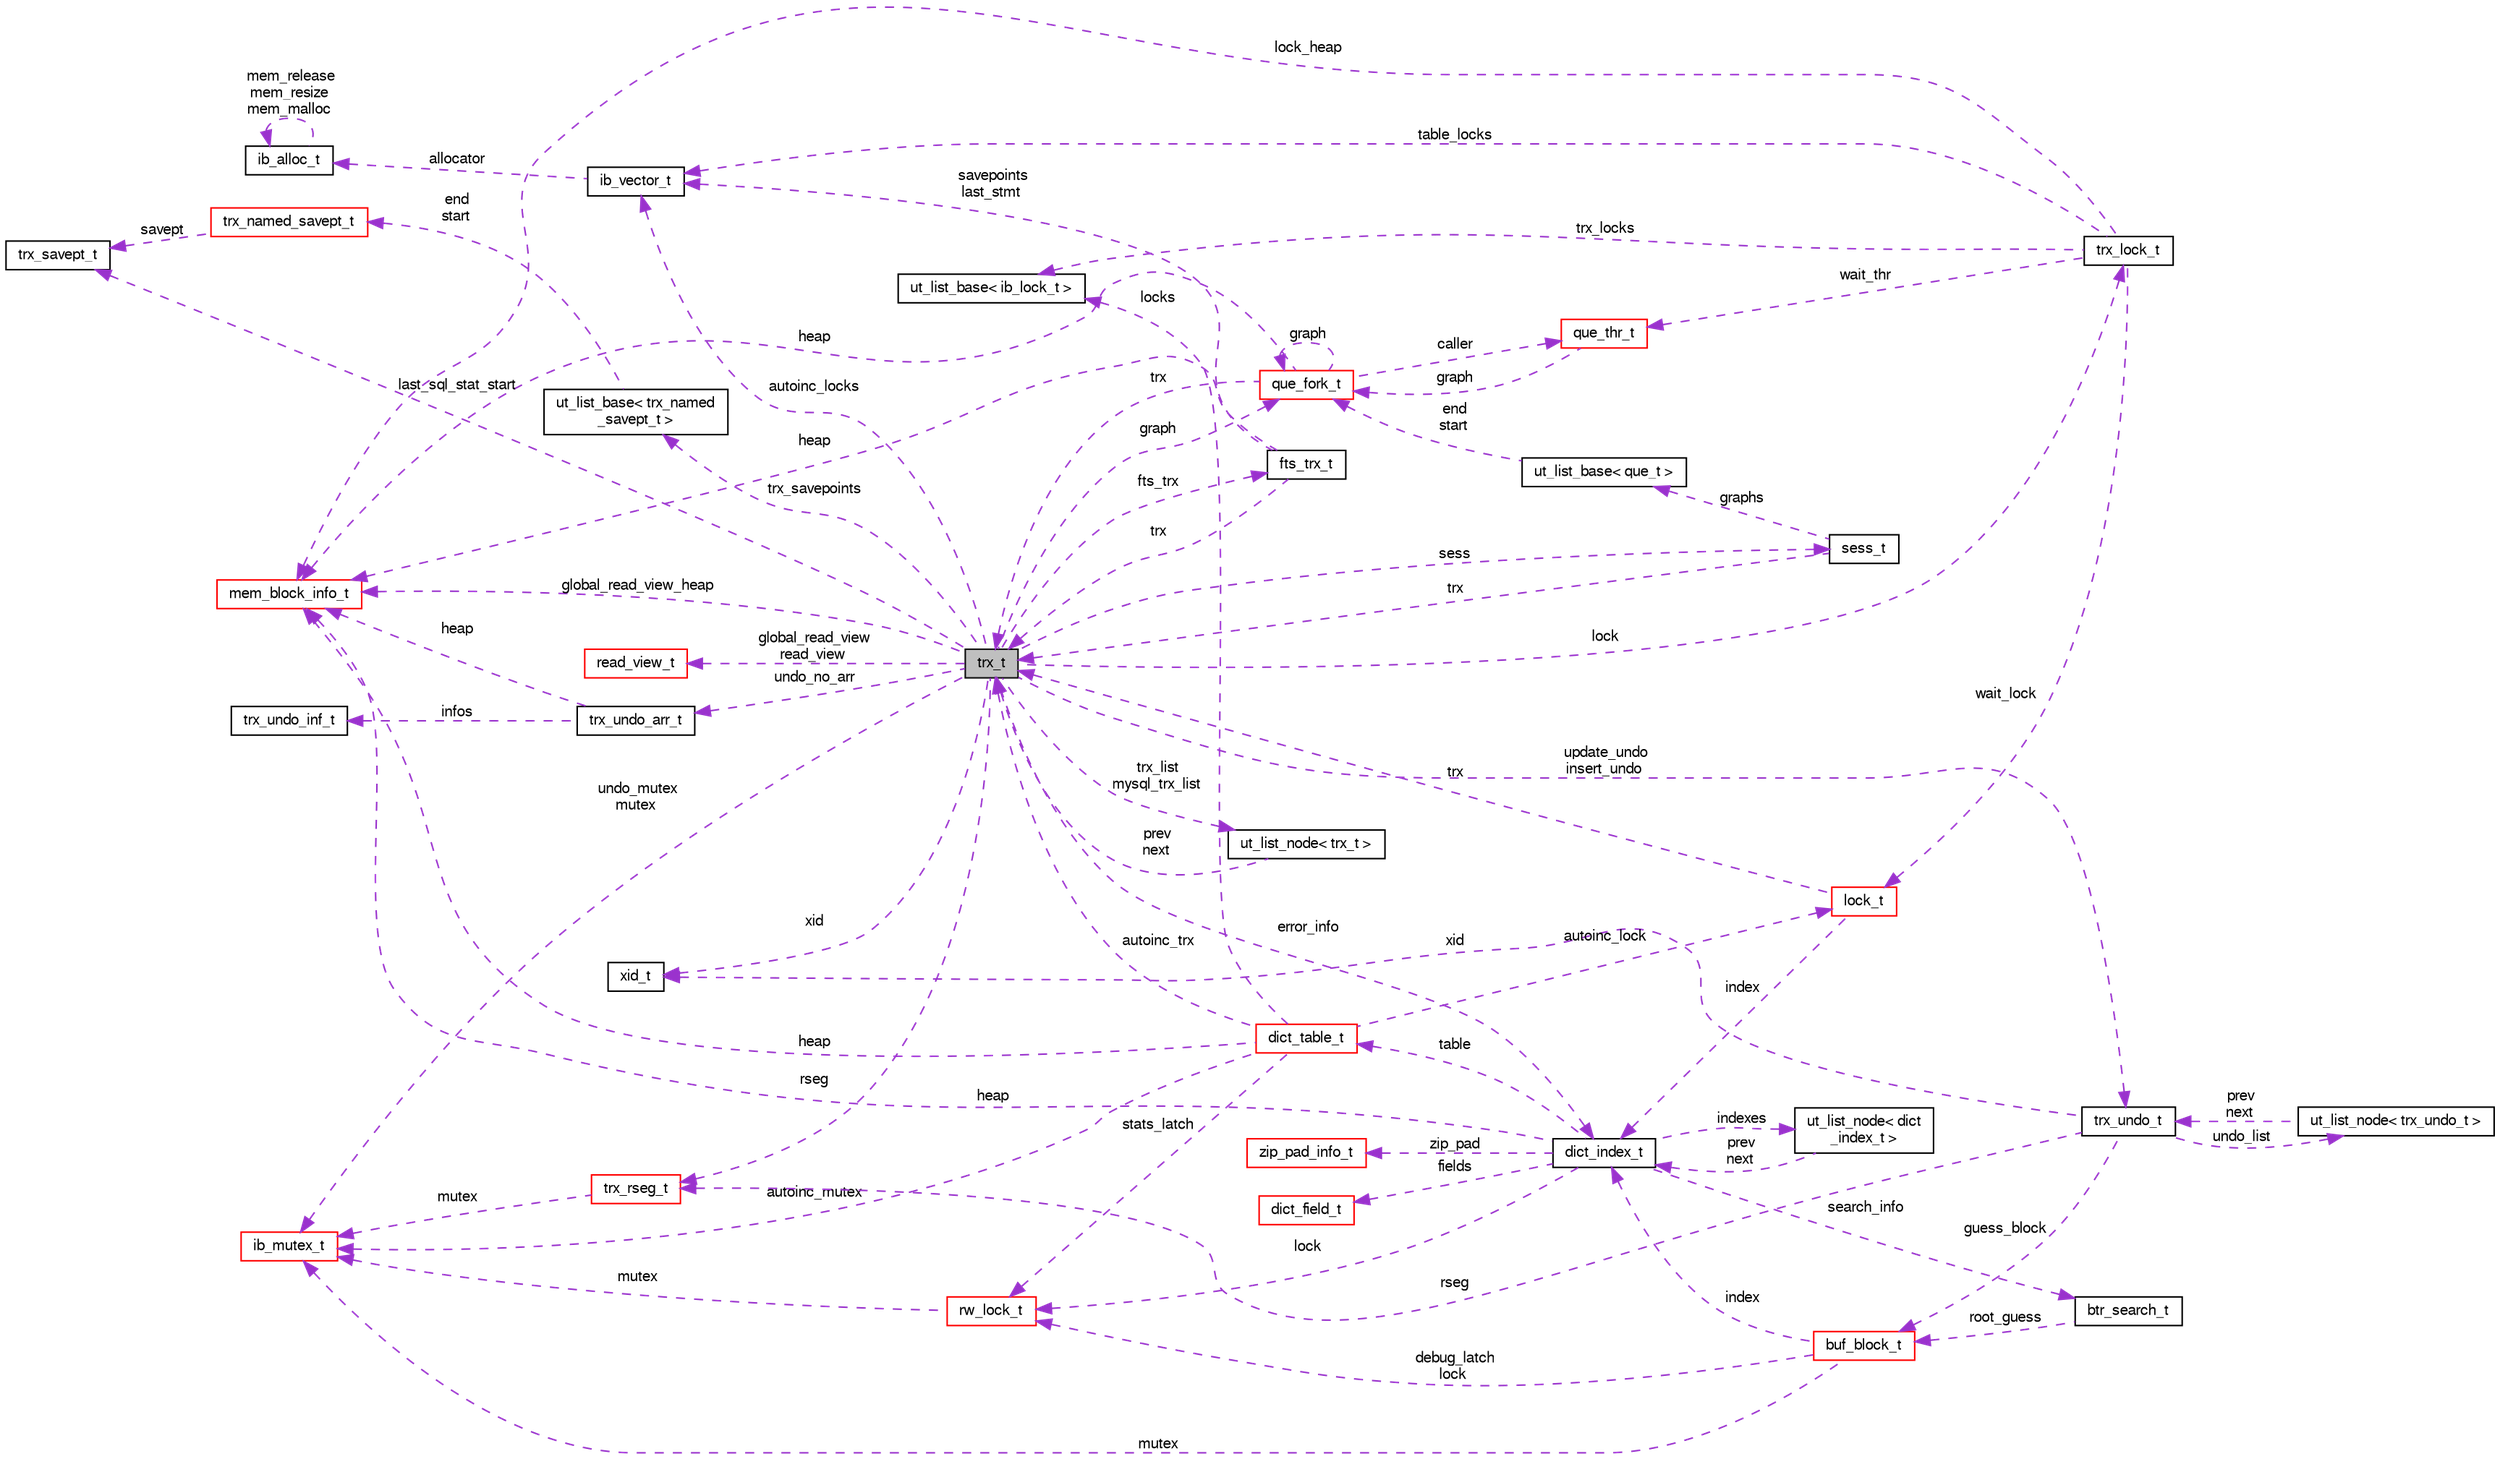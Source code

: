 digraph "trx_t"
{
  bgcolor="transparent";
  edge [fontname="FreeSans",fontsize="10",labelfontname="FreeSans",labelfontsize="10"];
  node [fontname="FreeSans",fontsize="10",shape=record];
  rankdir="LR";
  Node1 [label="trx_t",height=0.2,width=0.4,color="black", fillcolor="grey75", style="filled" fontcolor="black"];
  Node2 -> Node1 [dir="back",color="darkorchid3",fontsize="10",style="dashed",label=" undo_no_arr" ,fontname="FreeSans"];
  Node2 [label="trx_undo_arr_t",height=0.2,width=0.4,color="black",URL="$structtrx__undo__arr__t.html"];
  Node3 -> Node2 [dir="back",color="darkorchid3",fontsize="10",style="dashed",label=" heap" ,fontname="FreeSans"];
  Node3 [label="mem_block_info_t",height=0.2,width=0.4,color="red",URL="$structmem__block__info__t.html"];
  Node4 -> Node2 [dir="back",color="darkorchid3",fontsize="10",style="dashed",label=" infos" ,fontname="FreeSans"];
  Node4 [label="trx_undo_inf_t",height=0.2,width=0.4,color="black",URL="$structtrx__undo__inf__t.html"];
  Node5 -> Node1 [dir="back",color="darkorchid3",fontsize="10",style="dashed",label=" xid" ,fontname="FreeSans"];
  Node5 [label="xid_t",height=0.2,width=0.4,color="black",URL="$structxid__t.html"];
  Node6 -> Node1 [dir="back",color="darkorchid3",fontsize="10",style="dashed",label=" autoinc_locks" ,fontname="FreeSans"];
  Node6 [label="ib_vector_t",height=0.2,width=0.4,color="black",URL="$structib__vector__t.html"];
  Node7 -> Node6 [dir="back",color="darkorchid3",fontsize="10",style="dashed",label=" allocator" ,fontname="FreeSans"];
  Node7 [label="ib_alloc_t",height=0.2,width=0.4,color="black",URL="$structib__alloc__t.html"];
  Node7 -> Node7 [dir="back",color="darkorchid3",fontsize="10",style="dashed",label=" mem_release\nmem_resize\nmem_malloc" ,fontname="FreeSans"];
  Node8 -> Node1 [dir="back",color="darkorchid3",fontsize="10",style="dashed",label=" error_info" ,fontname="FreeSans"];
  Node8 [label="dict_index_t",height=0.2,width=0.4,color="black",URL="$structdict__index__t.html"];
  Node9 -> Node8 [dir="back",color="darkorchid3",fontsize="10",style="dashed",label=" zip_pad" ,fontname="FreeSans"];
  Node9 [label="zip_pad_info_t",height=0.2,width=0.4,color="red",URL="$structzip__pad__info__t.html"];
  Node10 -> Node8 [dir="back",color="darkorchid3",fontsize="10",style="dashed",label=" table" ,fontname="FreeSans"];
  Node10 [label="dict_table_t",height=0.2,width=0.4,color="red",URL="$structdict__table__t.html"];
  Node11 -> Node10 [dir="back",color="darkorchid3",fontsize="10",style="dashed",label=" locks" ,fontname="FreeSans"];
  Node11 [label="ut_list_base\< ib_lock_t \>",height=0.2,width=0.4,color="black",URL="$structut__list__base.html"];
  Node3 -> Node10 [dir="back",color="darkorchid3",fontsize="10",style="dashed",label=" heap" ,fontname="FreeSans"];
  Node1 -> Node10 [dir="back",color="darkorchid3",fontsize="10",style="dashed",label=" autoinc_trx" ,fontname="FreeSans"];
  Node12 -> Node10 [dir="back",color="darkorchid3",fontsize="10",style="dashed",label=" autoinc_mutex" ,fontname="FreeSans"];
  Node12 [label="ib_mutex_t",height=0.2,width=0.4,color="red",URL="$structib__mutex__t.html"];
  Node13 -> Node10 [dir="back",color="darkorchid3",fontsize="10",style="dashed",label=" stats_latch" ,fontname="FreeSans"];
  Node13 [label="rw_lock_t",height=0.2,width=0.4,color="red",URL="$structrw__lock__t.html"];
  Node12 -> Node13 [dir="back",color="darkorchid3",fontsize="10",style="dashed",label=" mutex" ,fontname="FreeSans"];
  Node14 -> Node10 [dir="back",color="darkorchid3",fontsize="10",style="dashed",label=" autoinc_lock" ,fontname="FreeSans"];
  Node14 [label="lock_t",height=0.2,width=0.4,color="red",URL="$structlock__t.html"];
  Node8 -> Node14 [dir="back",color="darkorchid3",fontsize="10",style="dashed",label=" index" ,fontname="FreeSans"];
  Node1 -> Node14 [dir="back",color="darkorchid3",fontsize="10",style="dashed",label=" trx" ,fontname="FreeSans"];
  Node3 -> Node8 [dir="back",color="darkorchid3",fontsize="10",style="dashed",label=" heap" ,fontname="FreeSans"];
  Node15 -> Node8 [dir="back",color="darkorchid3",fontsize="10",style="dashed",label=" fields" ,fontname="FreeSans"];
  Node15 [label="dict_field_t",height=0.2,width=0.4,color="red",URL="$structdict__field__t.html"];
  Node16 -> Node8 [dir="back",color="darkorchid3",fontsize="10",style="dashed",label=" indexes" ,fontname="FreeSans"];
  Node16 [label="ut_list_node\< dict\l_index_t \>",height=0.2,width=0.4,color="black",URL="$structut__list__node.html"];
  Node8 -> Node16 [dir="back",color="darkorchid3",fontsize="10",style="dashed",label=" prev\nnext" ,fontname="FreeSans"];
  Node13 -> Node8 [dir="back",color="darkorchid3",fontsize="10",style="dashed",label=" lock" ,fontname="FreeSans"];
  Node17 -> Node8 [dir="back",color="darkorchid3",fontsize="10",style="dashed",label=" search_info" ,fontname="FreeSans"];
  Node17 [label="btr_search_t",height=0.2,width=0.4,color="black",URL="$structbtr__search__t.html"];
  Node18 -> Node17 [dir="back",color="darkorchid3",fontsize="10",style="dashed",label=" root_guess" ,fontname="FreeSans"];
  Node18 [label="buf_block_t",height=0.2,width=0.4,color="red",URL="$structbuf__block__t.html"];
  Node8 -> Node18 [dir="back",color="darkorchid3",fontsize="10",style="dashed",label=" index" ,fontname="FreeSans"];
  Node12 -> Node18 [dir="back",color="darkorchid3",fontsize="10",style="dashed",label=" mutex" ,fontname="FreeSans"];
  Node13 -> Node18 [dir="back",color="darkorchid3",fontsize="10",style="dashed",label=" debug_latch\nlock" ,fontname="FreeSans"];
  Node19 -> Node1 [dir="back",color="darkorchid3",fontsize="10",style="dashed",label=" update_undo\ninsert_undo" ,fontname="FreeSans"];
  Node19 [label="trx_undo_t",height=0.2,width=0.4,color="black",URL="$structtrx__undo__t.html"];
  Node20 -> Node19 [dir="back",color="darkorchid3",fontsize="10",style="dashed",label=" undo_list" ,fontname="FreeSans"];
  Node20 [label="ut_list_node\< trx_undo_t \>",height=0.2,width=0.4,color="black",URL="$structut__list__node.html"];
  Node19 -> Node20 [dir="back",color="darkorchid3",fontsize="10",style="dashed",label=" prev\nnext" ,fontname="FreeSans"];
  Node5 -> Node19 [dir="back",color="darkorchid3",fontsize="10",style="dashed",label=" xid" ,fontname="FreeSans"];
  Node18 -> Node19 [dir="back",color="darkorchid3",fontsize="10",style="dashed",label=" guess_block" ,fontname="FreeSans"];
  Node21 -> Node19 [dir="back",color="darkorchid3",fontsize="10",style="dashed",label=" rseg" ,fontname="FreeSans"];
  Node21 [label="trx_rseg_t",height=0.2,width=0.4,color="red",URL="$structtrx__rseg__t.html"];
  Node12 -> Node21 [dir="back",color="darkorchid3",fontsize="10",style="dashed",label=" mutex" ,fontname="FreeSans"];
  Node3 -> Node1 [dir="back",color="darkorchid3",fontsize="10",style="dashed",label=" global_read_view_heap" ,fontname="FreeSans"];
  Node22 -> Node1 [dir="back",color="darkorchid3",fontsize="10",style="dashed",label=" trx_list\nmysql_trx_list" ,fontname="FreeSans"];
  Node22 [label="ut_list_node\< trx_t \>",height=0.2,width=0.4,color="black",URL="$structut__list__node.html"];
  Node1 -> Node22 [dir="back",color="darkorchid3",fontsize="10",style="dashed",label=" prev\nnext" ,fontname="FreeSans"];
  Node23 -> Node1 [dir="back",color="darkorchid3",fontsize="10",style="dashed",label=" sess" ,fontname="FreeSans"];
  Node23 [label="sess_t",height=0.2,width=0.4,color="black",URL="$structsess__t.html"];
  Node24 -> Node23 [dir="back",color="darkorchid3",fontsize="10",style="dashed",label=" graphs" ,fontname="FreeSans"];
  Node24 [label="ut_list_base\< que_t \>",height=0.2,width=0.4,color="black",URL="$structut__list__base.html"];
  Node25 -> Node24 [dir="back",color="darkorchid3",fontsize="10",style="dashed",label=" end\nstart" ,fontname="FreeSans"];
  Node25 [label="que_fork_t",height=0.2,width=0.4,color="red",URL="$structque__fork__t.html"];
  Node3 -> Node25 [dir="back",color="darkorchid3",fontsize="10",style="dashed",label=" heap" ,fontname="FreeSans"];
  Node1 -> Node25 [dir="back",color="darkorchid3",fontsize="10",style="dashed",label=" trx" ,fontname="FreeSans"];
  Node25 -> Node25 [dir="back",color="darkorchid3",fontsize="10",style="dashed",label=" graph" ,fontname="FreeSans"];
  Node26 -> Node25 [dir="back",color="darkorchid3",fontsize="10",style="dashed",label=" caller" ,fontname="FreeSans"];
  Node26 [label="que_thr_t",height=0.2,width=0.4,color="red",URL="$structque__thr__t.html"];
  Node25 -> Node26 [dir="back",color="darkorchid3",fontsize="10",style="dashed",label=" graph" ,fontname="FreeSans"];
  Node1 -> Node23 [dir="back",color="darkorchid3",fontsize="10",style="dashed",label=" trx" ,fontname="FreeSans"];
  Node27 -> Node1 [dir="back",color="darkorchid3",fontsize="10",style="dashed",label=" fts_trx" ,fontname="FreeSans"];
  Node27 [label="fts_trx_t",height=0.2,width=0.4,color="black",URL="$structfts__trx__t.html"];
  Node6 -> Node27 [dir="back",color="darkorchid3",fontsize="10",style="dashed",label=" savepoints\nlast_stmt" ,fontname="FreeSans"];
  Node3 -> Node27 [dir="back",color="darkorchid3",fontsize="10",style="dashed",label=" heap" ,fontname="FreeSans"];
  Node1 -> Node27 [dir="back",color="darkorchid3",fontsize="10",style="dashed",label=" trx" ,fontname="FreeSans"];
  Node28 -> Node1 [dir="back",color="darkorchid3",fontsize="10",style="dashed",label=" lock" ,fontname="FreeSans"];
  Node28 [label="trx_lock_t",height=0.2,width=0.4,color="black",URL="$structtrx__lock__t.html"];
  Node11 -> Node28 [dir="back",color="darkorchid3",fontsize="10",style="dashed",label=" trx_locks" ,fontname="FreeSans"];
  Node6 -> Node28 [dir="back",color="darkorchid3",fontsize="10",style="dashed",label=" table_locks" ,fontname="FreeSans"];
  Node3 -> Node28 [dir="back",color="darkorchid3",fontsize="10",style="dashed",label=" lock_heap" ,fontname="FreeSans"];
  Node26 -> Node28 [dir="back",color="darkorchid3",fontsize="10",style="dashed",label=" wait_thr" ,fontname="FreeSans"];
  Node14 -> Node28 [dir="back",color="darkorchid3",fontsize="10",style="dashed",label=" wait_lock" ,fontname="FreeSans"];
  Node29 -> Node1 [dir="back",color="darkorchid3",fontsize="10",style="dashed",label=" last_sql_stat_start" ,fontname="FreeSans"];
  Node29 [label="trx_savept_t",height=0.2,width=0.4,color="black",URL="$structtrx__savept__t.html"];
  Node30 -> Node1 [dir="back",color="darkorchid3",fontsize="10",style="dashed",label=" trx_savepoints" ,fontname="FreeSans"];
  Node30 [label="ut_list_base\< trx_named\l_savept_t \>",height=0.2,width=0.4,color="black",URL="$structut__list__base.html"];
  Node31 -> Node30 [dir="back",color="darkorchid3",fontsize="10",style="dashed",label=" end\nstart" ,fontname="FreeSans"];
  Node31 [label="trx_named_savept_t",height=0.2,width=0.4,color="red",URL="$structtrx__named__savept__t.html"];
  Node29 -> Node31 [dir="back",color="darkorchid3",fontsize="10",style="dashed",label=" savept" ,fontname="FreeSans"];
  Node12 -> Node1 [dir="back",color="darkorchid3",fontsize="10",style="dashed",label=" undo_mutex\nmutex" ,fontname="FreeSans"];
  Node25 -> Node1 [dir="back",color="darkorchid3",fontsize="10",style="dashed",label=" graph" ,fontname="FreeSans"];
  Node21 -> Node1 [dir="back",color="darkorchid3",fontsize="10",style="dashed",label=" rseg" ,fontname="FreeSans"];
  Node32 -> Node1 [dir="back",color="darkorchid3",fontsize="10",style="dashed",label=" global_read_view\nread_view" ,fontname="FreeSans"];
  Node32 [label="read_view_t",height=0.2,width=0.4,color="red",URL="$structread__view__t.html"];
}
